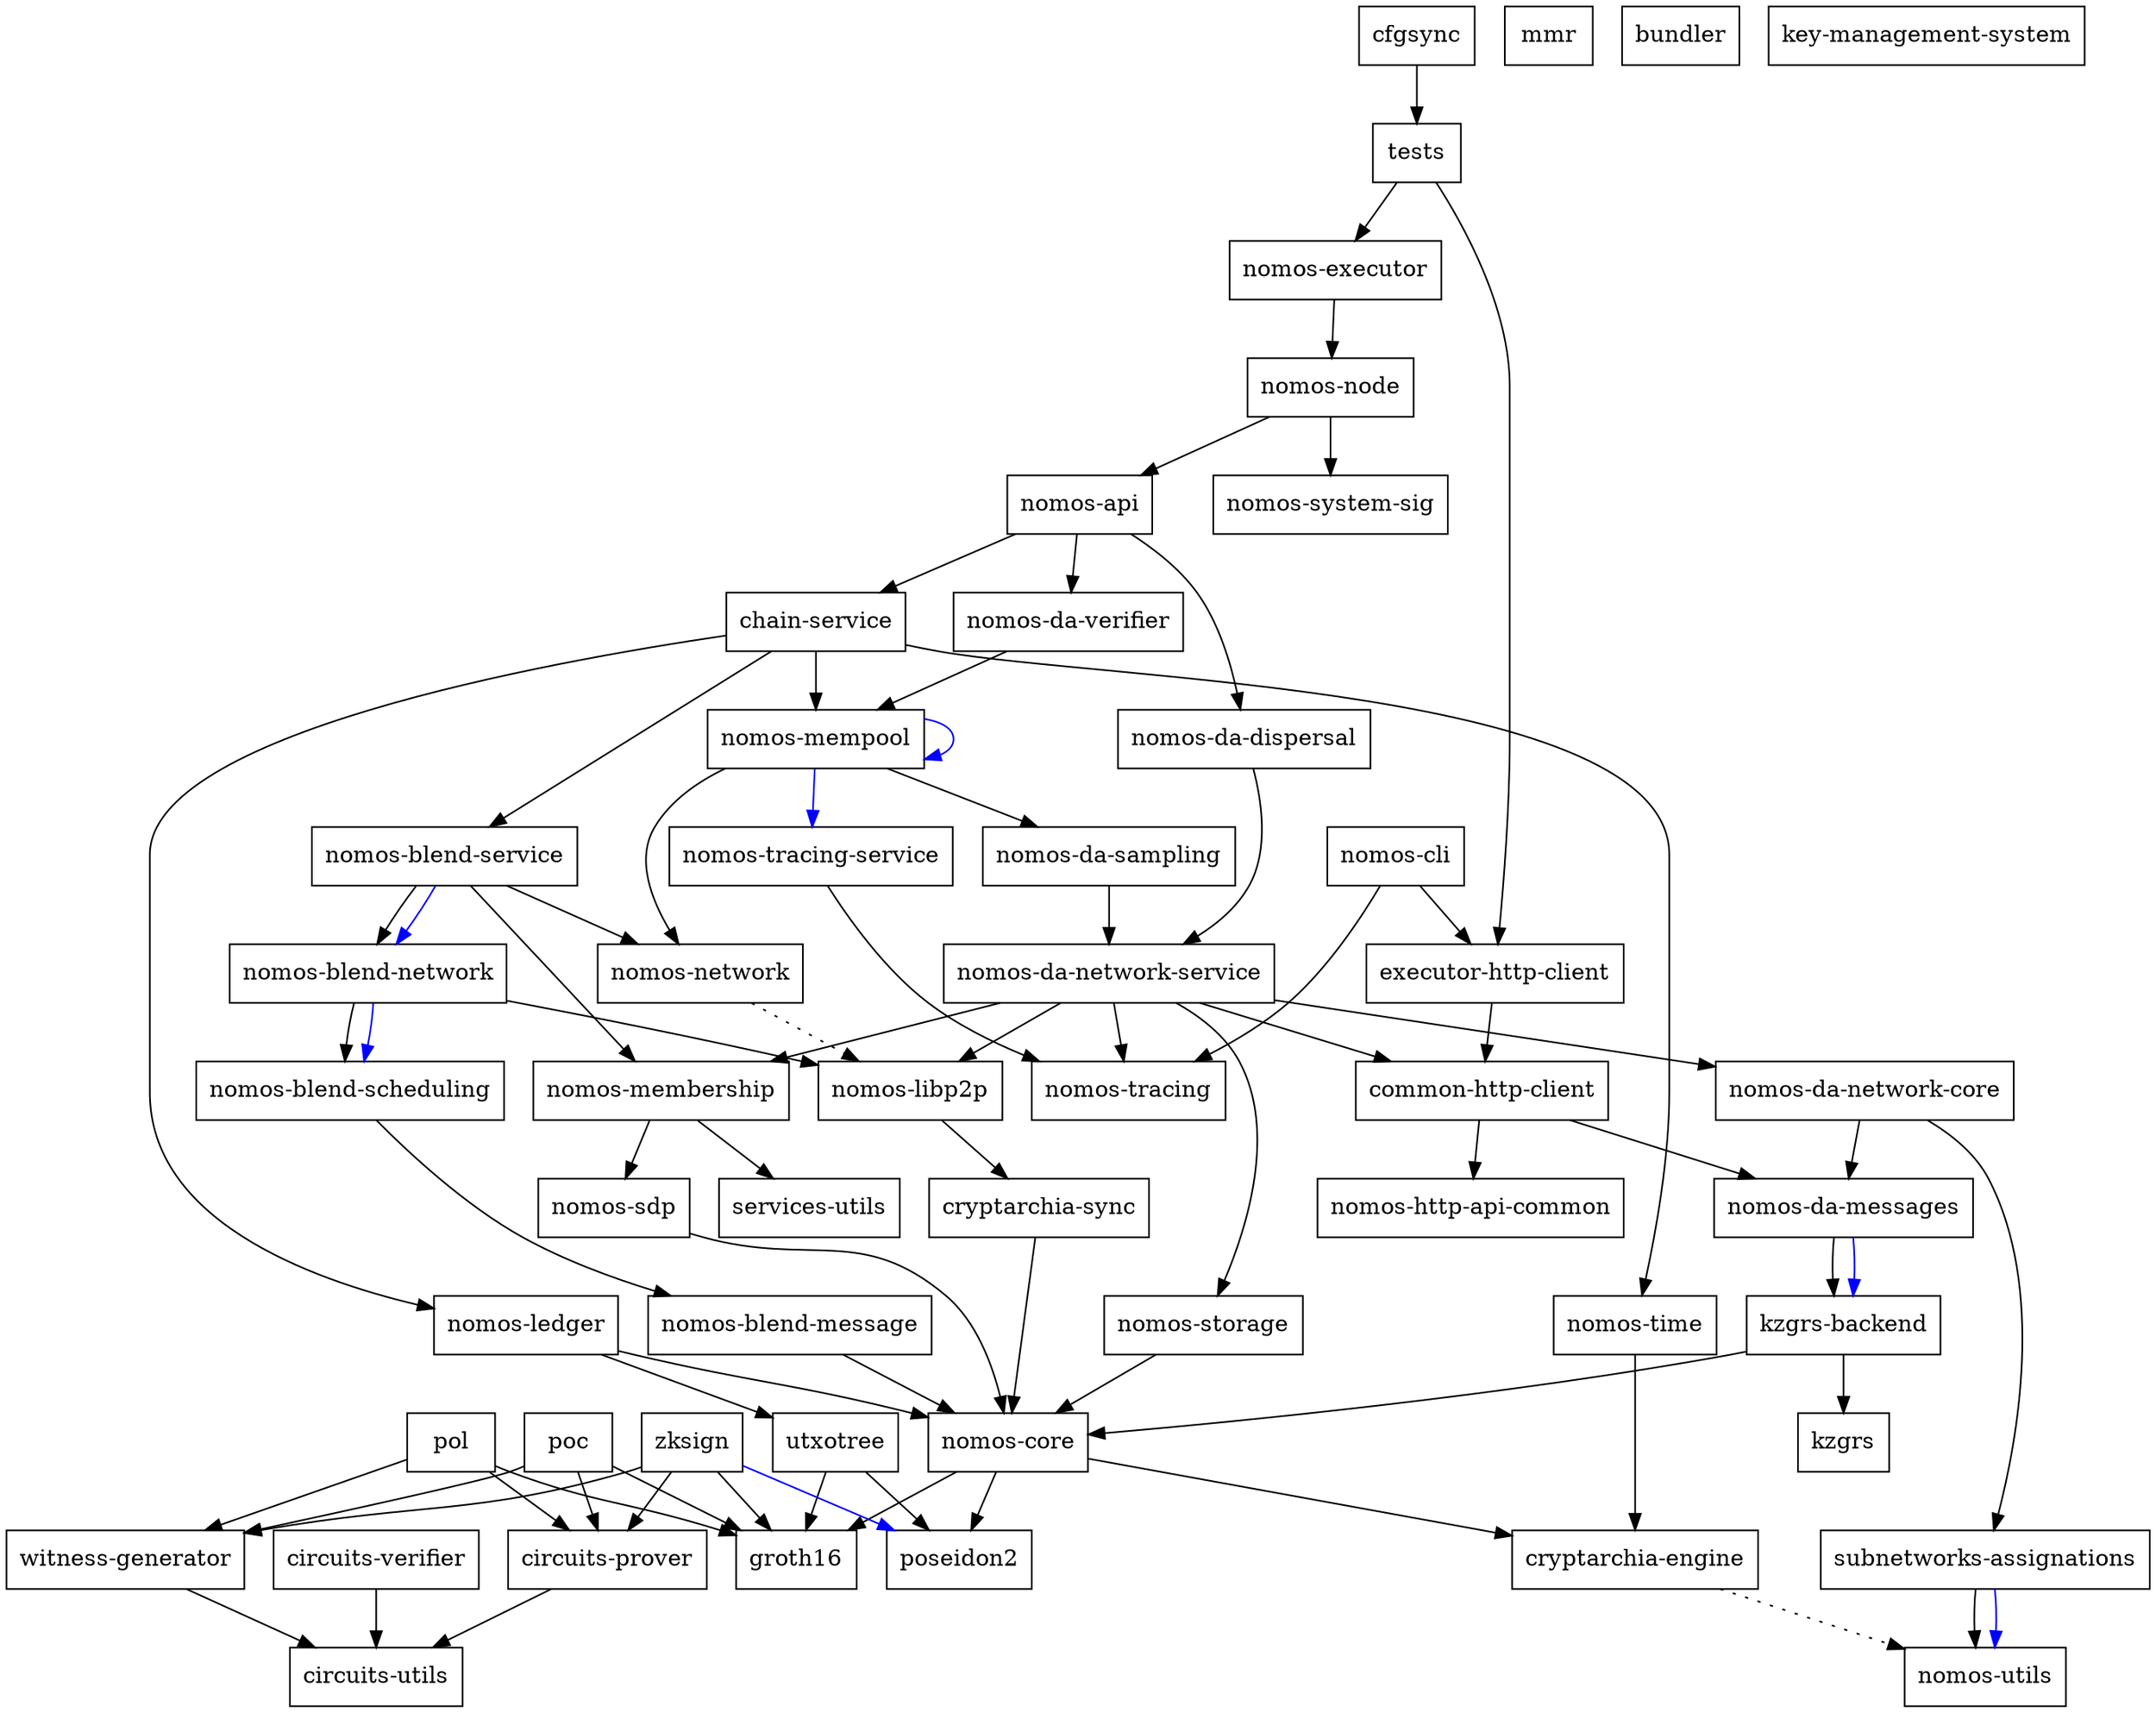 digraph {
    0 [ label = "cryptarchia-engine" shape = box]
    1 [ label = "nomos-utils" shape = box]
    2 [ label = "cryptarchia-sync" shape = box]
    3 [ label = "nomos-core" shape = box]
    4 [ label = "groth16" shape = box]
    5 [ label = "poseidon2" shape = box]
    6 [ label = "nomos-ledger" shape = box]
    7 [ label = "utxotree" shape = box]
    8 [ label = "mmr" shape = box]
    9 [ label = "nomos-http-api-common" shape = box]
    10 [ label = "nomos-executor" shape = box]
    11 [ label = "kzgrs-backend" shape = box]
    12 [ label = "kzgrs" shape = box]
    13 [ label = "nomos-api" shape = box]
    14 [ label = "chain-service" shape = box]
    15 [ label = "nomos-blend-service" shape = box]
    16 [ label = "nomos-blend-message" shape = box]
    17 [ label = "nomos-blend-network" shape = box]
    18 [ label = "nomos-blend-scheduling" shape = box]
    19 [ label = "nomos-libp2p" shape = box]
    20 [ label = "nomos-membership" shape = box]
    21 [ label = "nomos-sdp" shape = box]
    22 [ label = "services-utils" shape = box]
    23 [ label = "nomos-network" shape = box]
    24 [ label = "nomos-da-sampling" shape = box]
    25 [ label = "nomos-da-network-core" shape = box]
    26 [ label = "nomos-da-messages" shape = box]
    27 [ label = "subnetworks-assignations" shape = box]
    28 [ label = "nomos-da-network-service" shape = box]
    29 [ label = "common-http-client" shape = box]
    30 [ label = "nomos-storage" shape = box]
    31 [ label = "nomos-tracing" shape = box]
    32 [ label = "nomos-mempool" shape = box]
    33 [ label = "nomos-tracing-service" shape = box]
    34 [ label = "nomos-time" shape = box]
    35 [ label = "nomos-da-dispersal" shape = box]
    36 [ label = "nomos-da-verifier" shape = box]
    37 [ label = "nomos-node" shape = box]
    38 [ label = "nomos-system-sig" shape = box]
    39 [ label = "executor-http-client" shape = box]
    40 [ label = "bundler" shape = box]
    41 [ label = "nomos-cli" shape = box]
    42 [ label = "key-management-system" shape = box]
    43 [ label = "cfgsync" shape = box]
    44 [ label = "tests" shape = box]
    45 [ label = "circuits-prover" shape = box]
    46 [ label = "circuits-utils" shape = box]
    47 [ label = "circuits-verifier" shape = box]
    48 [ label = "witness-generator" shape = box]
    49 [ label = "poc" shape = box]
    50 [ label = "pol" shape = box]
    51 [ label = "zksign" shape = box]
    0 -> 1 [ style = dotted]
    2 -> 3 [ ]
    3 -> 0 [ ]
    3 -> 4 [ ]
    3 -> 5 [ ]
    6 -> 3 [ ]
    6 -> 7 [ ]
    7 -> 4 [ ]
    7 -> 5 [ ]
    10 -> 37 [ ]
    11 -> 12 [ ]
    11 -> 3 [ ]
    13 -> 14 [ ]
    13 -> 35 [ ]
    13 -> 36 [ ]
    14 -> 15 [ ]
    14 -> 6 [ ]
    14 -> 32 [ ]
    14 -> 34 [ ]
    15 -> 17 [ ]
    15 -> 17 [ color = blue]
    15 -> 20 [ ]
    15 -> 23 [ ]
    16 -> 3 [ ]
    17 -> 18 [ ]
    17 -> 18 [ color = blue]
    17 -> 19 [ ]
    18 -> 16 [ ]
    19 -> 2 [ ]
    20 -> 21 [ ]
    20 -> 22 [ ]
    21 -> 3 [ ]
    23 -> 19 [ style = dotted]
    24 -> 28 [ ]
    25 -> 26 [ ]
    25 -> 27 [ ]
    26 -> 11 [ ]
    26 -> 11 [ color = blue]
    27 -> 1 [ ]
    27 -> 1 [ color = blue]
    28 -> 29 [ ]
    28 -> 25 [ ]
    28 -> 19 [ ]
    28 -> 20 [ ]
    28 -> 30 [ ]
    28 -> 31 [ ]
    29 -> 26 [ ]
    29 -> 9 [ ]
    30 -> 3 [ ]
    32 -> 24 [ ]
    32 -> 32 [ color = blue]
    32 -> 23 [ ]
    32 -> 33 [ color = blue]
    33 -> 31 [ ]
    34 -> 0 [ ]
    35 -> 28 [ ]
    36 -> 32 [ ]
    37 -> 13 [ ]
    37 -> 38 [ ]
    39 -> 29 [ ]
    41 -> 39 [ ]
    41 -> 31 [ ]
    43 -> 44 [ ]
    44 -> 39 [ ]
    44 -> 10 [ ]
    45 -> 46 [ ]
    47 -> 46 [ ]
    48 -> 46 [ ]
    49 -> 45 [ ]
    49 -> 4 [ ]
    49 -> 48 [ ]
    50 -> 45 [ ]
    50 -> 4 [ ]
    50 -> 48 [ ]
    51 -> 45 [ ]
    51 -> 4 [ ]
    51 -> 5 [ color = blue]
    51 -> 48 [ ]
}

